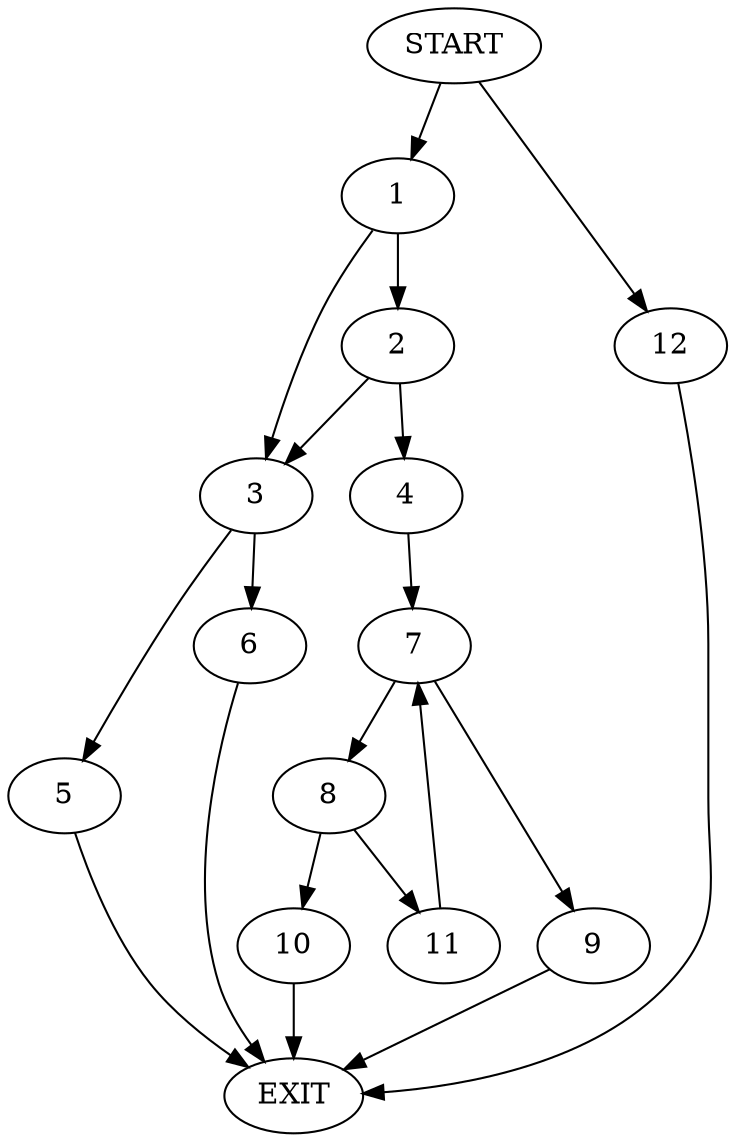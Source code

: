 digraph {
0 [label="START"]
13 [label="EXIT"]
0 -> 1
1 -> 2
1 -> 3
2 -> 4
2 -> 3
3 -> 5
3 -> 6
4 -> 7
5 -> 13
6 -> 13
7 -> 8
7 -> 9
8 -> 10
8 -> 11
9 -> 13
10 -> 13
11 -> 7
0 -> 12
12 -> 13
}
